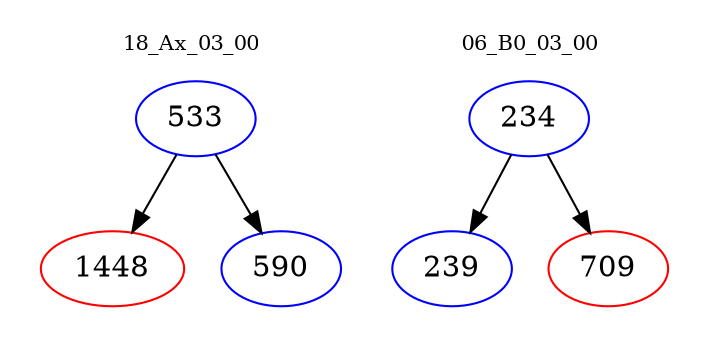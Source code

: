digraph{
subgraph cluster_0 {
color = white
label = "18_Ax_03_00";
fontsize=10;
T0_533 [label="533", color="blue"]
T0_533 -> T0_1448 [color="black"]
T0_1448 [label="1448", color="red"]
T0_533 -> T0_590 [color="black"]
T0_590 [label="590", color="blue"]
}
subgraph cluster_1 {
color = white
label = "06_B0_03_00";
fontsize=10;
T1_234 [label="234", color="blue"]
T1_234 -> T1_239 [color="black"]
T1_239 [label="239", color="blue"]
T1_234 -> T1_709 [color="black"]
T1_709 [label="709", color="red"]
}
}
